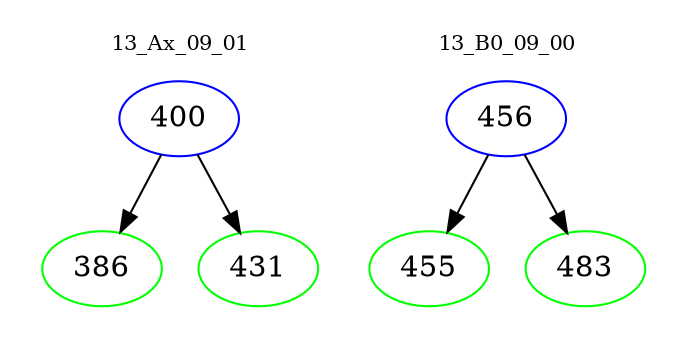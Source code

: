 digraph{
subgraph cluster_0 {
color = white
label = "13_Ax_09_01";
fontsize=10;
T0_400 [label="400", color="blue"]
T0_400 -> T0_386 [color="black"]
T0_386 [label="386", color="green"]
T0_400 -> T0_431 [color="black"]
T0_431 [label="431", color="green"]
}
subgraph cluster_1 {
color = white
label = "13_B0_09_00";
fontsize=10;
T1_456 [label="456", color="blue"]
T1_456 -> T1_455 [color="black"]
T1_455 [label="455", color="green"]
T1_456 -> T1_483 [color="black"]
T1_483 [label="483", color="green"]
}
}
